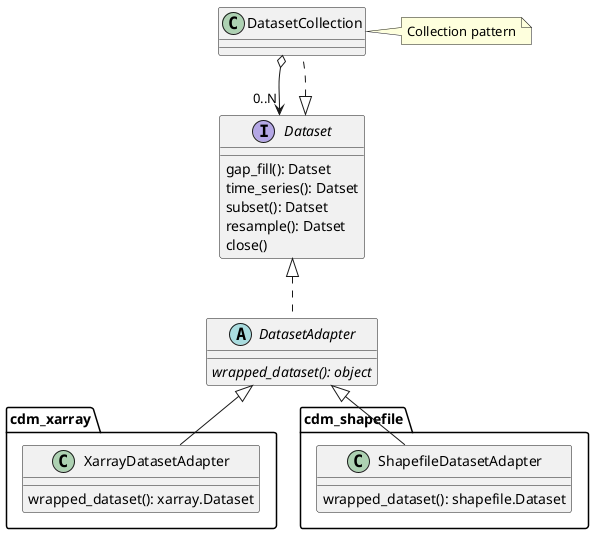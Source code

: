@startuml

interface Dataset {
    gap_fill(): Datset
    time_series(): Datset
    subset(): Datset
    resample(): Datset
    close()
}

abstract DatasetAdapter implements Dataset {
    {abstract} wrapped_dataset(): object
}

class DatasetCollection implements Dataset {
}

class cdm_xarray.XarrayDatasetAdapter extends DatasetAdapter {
    wrapped_dataset(): xarray.Dataset
}

class cdm_shapefile.ShapefileDatasetAdapter extends DatasetAdapter {
    wrapped_dataset(): shapefile.Dataset
}

DatasetCollection o--> "0..N" Dataset

note right of DatasetCollection
Collection pattern
end note

@enduml